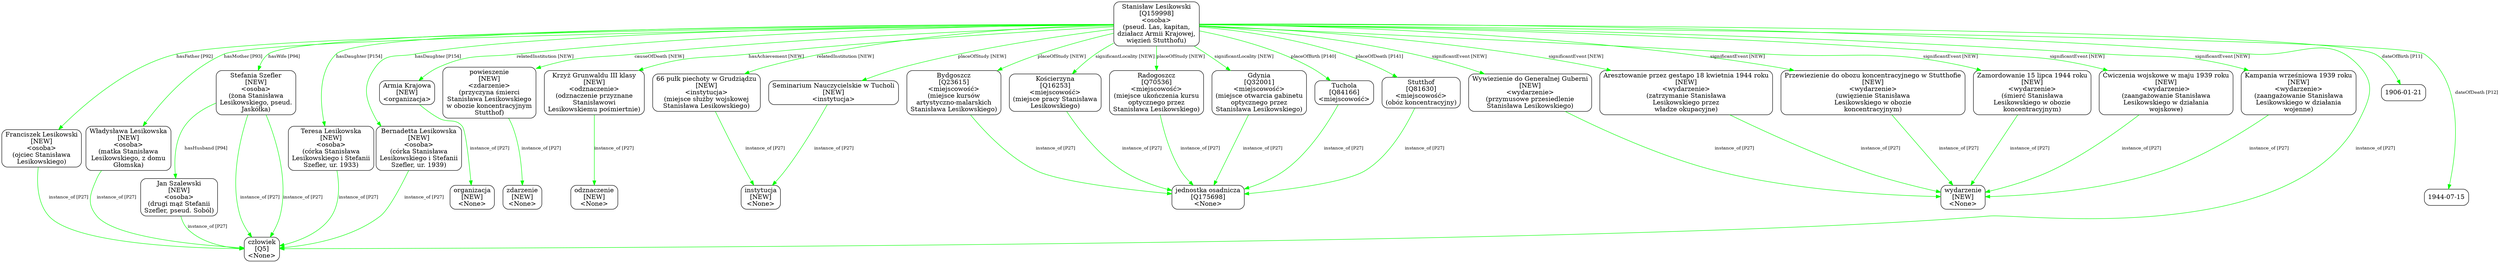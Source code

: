 digraph {
	node [shape=box,
		style=rounded
	];
	edge [fontsize=10];
	"Stanisław Lesikowski
[Q159998]
<osoba>
(pseud. Las, kapitan,
działacz Armii Krajowej,
więzień Stutthofu)"	[color=black,
		label="Stanisław Lesikowski
[Q159998]
<osoba>
(pseud. Las, kapitan,
działacz Armii Krajowej,
więzień Stutthofu)"];
	"Tuchola
[Q84166]
<miejscowość>"	[color=black,
		label="Tuchola
[Q84166]
<miejscowość>"];
	"Stanisław Lesikowski
[Q159998]
<osoba>
(pseud. Las, kapitan,
działacz Armii Krajowej,
więzień Stutthofu)" -> "Tuchola
[Q84166]
<miejscowość>"	[color=green,
		label="placeOfBirth [P140]"];
	"Stutthof
[Q81630]
<miejscowość>
(obóz koncentracyjny)"	[color=black,
		label="Stutthof
[Q81630]
<miejscowość>
(obóz koncentracyjny)"];
	"Stanisław Lesikowski
[Q159998]
<osoba>
(pseud. Las, kapitan,
działacz Armii Krajowej,
więzień Stutthofu)" -> "Stutthof
[Q81630]
<miejscowość>
(obóz koncentracyjny)"	[color=green,
		label="placeOfDeath [P141]"];
	"Franciszek Lesikowski
[NEW]
<osoba>
(ojciec Stanisława
Lesikowskiego)"	[color=black,
		label="Franciszek Lesikowski
[NEW]
<osoba>
(ojciec Stanisława
Lesikowskiego)"];
	"Stanisław Lesikowski
[Q159998]
<osoba>
(pseud. Las, kapitan,
działacz Armii Krajowej,
więzień Stutthofu)" -> "Franciszek Lesikowski
[NEW]
<osoba>
(ojciec Stanisława
Lesikowskiego)"	[color=green,
		label="hasFather [P92]"];
	"Władysława Lesikowska
[NEW]
<osoba>
(matka Stanisława
Lesikowskiego, z domu
Głomska)"	[color=black,
		label="Władysława Lesikowska
[NEW]
<osoba>
(matka Stanisława
Lesikowskiego, z domu
Głomska)"];
	"Stanisław Lesikowski
[Q159998]
<osoba>
(pseud. Las, kapitan,
działacz Armii Krajowej,
więzień Stutthofu)" -> "Władysława Lesikowska
[NEW]
<osoba>
(matka Stanisława
Lesikowskiego, z domu
Głomska)"	[color=green,
		label="hasMother [P93]"];
	"Stefania Szefler
[NEW]
<osoba>
(żona Stanisława
Lesikowskiego, pseud.
Jaskółka)"	[color=black,
		label="Stefania Szefler
[NEW]
<osoba>
(żona Stanisława
Lesikowskiego, pseud.
Jaskółka)"];
	"Stanisław Lesikowski
[Q159998]
<osoba>
(pseud. Las, kapitan,
działacz Armii Krajowej,
więzień Stutthofu)" -> "Stefania Szefler
[NEW]
<osoba>
(żona Stanisława
Lesikowskiego, pseud.
Jaskółka)"	[color=green,
		label="hasWife [P94]"];
	"Teresa Lesikowska
[NEW]
<osoba>
(córka Stanisława
Lesikowskiego i Stefanii
Szefler, ur. 1933)"	[color=black,
		label="Teresa Lesikowska
[NEW]
<osoba>
(córka Stanisława
Lesikowskiego i Stefanii
Szefler, ur. 1933)"];
	"Stanisław Lesikowski
[Q159998]
<osoba>
(pseud. Las, kapitan,
działacz Armii Krajowej,
więzień Stutthofu)" -> "Teresa Lesikowska
[NEW]
<osoba>
(córka Stanisława
Lesikowskiego i Stefanii
Szefler, ur. 1933)"	[color=green,
		label="hasDaughter [P154]"];
	"Bernadetta Lesikowska
[NEW]
<osoba>
(córka Stanisława
Lesikowskiego i Stefanii
Szefler, ur. 1939)"	[color=black,
		label="Bernadetta Lesikowska
[NEW]
<osoba>
(córka Stanisława
Lesikowskiego i Stefanii
Szefler, ur. 1939)"];
	"Stanisław Lesikowski
[Q159998]
<osoba>
(pseud. Las, kapitan,
działacz Armii Krajowej,
więzień Stutthofu)" -> "Bernadetta Lesikowska
[NEW]
<osoba>
(córka Stanisława
Lesikowskiego i Stefanii
Szefler, ur. 1939)"	[color=green,
		label="hasDaughter [P154]"];
	"Armia Krajowa
[NEW]
<organizacja>"	[color=black,
		label="Armia Krajowa
[NEW]
<organizacja>"];
	"Stanisław Lesikowski
[Q159998]
<osoba>
(pseud. Las, kapitan,
działacz Armii Krajowej,
więzień Stutthofu)" -> "Armia Krajowa
[NEW]
<organizacja>"	[color=green,
		label="relatedInstitution [NEW]"];
	"powieszenie
[NEW]
<zdarzenie>
(przyczyna śmierci
Stanisława Lesikowskiego
w obozie koncentracyjnym
Stutthof)"	[color=black,
		label="powieszenie
[NEW]
<zdarzenie>
(przyczyna śmierci
Stanisława Lesikowskiego
w obozie koncentracyjnym
Stutthof)"];
	"Stanisław Lesikowski
[Q159998]
<osoba>
(pseud. Las, kapitan,
działacz Armii Krajowej,
więzień Stutthofu)" -> "powieszenie
[NEW]
<zdarzenie>
(przyczyna śmierci
Stanisława Lesikowskiego
w obozie koncentracyjnym
Stutthof)"	[color=green,
		label="causeOfDeath [NEW]"];
	"Krzyż Grunwaldu III klasy
[NEW]
<odznaczenie>
(odznaczenie przyznane
Stanisławowi
Lesikowskiemu pośmiertnie)"	[color=black,
		label="Krzyż Grunwaldu III klasy
[NEW]
<odznaczenie>
(odznaczenie przyznane
Stanisławowi
Lesikowskiemu pośmiertnie)"];
	"Stanisław Lesikowski
[Q159998]
<osoba>
(pseud. Las, kapitan,
działacz Armii Krajowej,
więzień Stutthofu)" -> "Krzyż Grunwaldu III klasy
[NEW]
<odznaczenie>
(odznaczenie przyznane
Stanisławowi
Lesikowskiemu pośmiertnie)"	[color=green,
		label="hasAchievement [NEW]"];
	"Seminarium Nauczycielskie w Tucholi
[NEW]
<instytucja>"	[color=black,
		label="Seminarium Nauczycielskie w Tucholi
[NEW]
<instytucja>"];
	"Stanisław Lesikowski
[Q159998]
<osoba>
(pseud. Las, kapitan,
działacz Armii Krajowej,
więzień Stutthofu)" -> "Seminarium Nauczycielskie w Tucholi
[NEW]
<instytucja>"	[color=green,
		label="placeOfStudy [NEW]"];
	"Bydgoszcz
[Q23615]
<miejscowość>
(miejsce kursów
artystyczno-malarskich
Stanisława Lesikowskiego)"	[color=black,
		label="Bydgoszcz
[Q23615]
<miejscowość>
(miejsce kursów
artystyczno-malarskich
Stanisława Lesikowskiego)"];
	"Stanisław Lesikowski
[Q159998]
<osoba>
(pseud. Las, kapitan,
działacz Armii Krajowej,
więzień Stutthofu)" -> "Bydgoszcz
[Q23615]
<miejscowość>
(miejsce kursów
artystyczno-malarskich
Stanisława Lesikowskiego)"	[color=green,
		label="placeOfStudy [NEW]"];
	"66 pułk piechoty w Grudziądzu
[NEW]
<instytucja>
(miejsce służby wojskowej
Stanisława Lesikowskiego)"	[color=black,
		label="66 pułk piechoty w Grudziądzu
[NEW]
<instytucja>
(miejsce służby wojskowej
Stanisława Lesikowskiego)"];
	"Stanisław Lesikowski
[Q159998]
<osoba>
(pseud. Las, kapitan,
działacz Armii Krajowej,
więzień Stutthofu)" -> "66 pułk piechoty w Grudziądzu
[NEW]
<instytucja>
(miejsce służby wojskowej
Stanisława Lesikowskiego)"	[color=green,
		label="relatedInstitution [NEW]"];
	"Kościerzyna
[Q16253]
<miejscowość>
(miejsce pracy Stanisława
Lesikowskiego)"	[color=black,
		label="Kościerzyna
[Q16253]
<miejscowość>
(miejsce pracy Stanisława
Lesikowskiego)"];
	"Stanisław Lesikowski
[Q159998]
<osoba>
(pseud. Las, kapitan,
działacz Armii Krajowej,
więzień Stutthofu)" -> "Kościerzyna
[Q16253]
<miejscowość>
(miejsce pracy Stanisława
Lesikowskiego)"	[color=green,
		label="significantLocality [NEW]"];
	"Radogoszcz
[Q70536]
<miejscowość>
(miejsce ukończenia kursu
optycznego przez
Stanisława Lesikowskiego)"	[color=black,
		label="Radogoszcz
[Q70536]
<miejscowość>
(miejsce ukończenia kursu
optycznego przez
Stanisława Lesikowskiego)"];
	"Stanisław Lesikowski
[Q159998]
<osoba>
(pseud. Las, kapitan,
działacz Armii Krajowej,
więzień Stutthofu)" -> "Radogoszcz
[Q70536]
<miejscowość>
(miejsce ukończenia kursu
optycznego przez
Stanisława Lesikowskiego)"	[color=green,
		label="placeOfStudy [NEW]"];
	"Gdynia
[Q32001]
<miejscowość>
(miejsce otwarcia gabinetu
optycznego przez
Stanisława Lesikowskiego)"	[color=black,
		label="Gdynia
[Q32001]
<miejscowość>
(miejsce otwarcia gabinetu
optycznego przez
Stanisława Lesikowskiego)"];
	"Stanisław Lesikowski
[Q159998]
<osoba>
(pseud. Las, kapitan,
działacz Armii Krajowej,
więzień Stutthofu)" -> "Gdynia
[Q32001]
<miejscowość>
(miejsce otwarcia gabinetu
optycznego przez
Stanisława Lesikowskiego)"	[color=green,
		label="significantLocality [NEW]"];
	"Ćwiczenia wojskowe w maju 1939 roku
[NEW]
<wydarzenie>
(zaangażowanie Stanisława
Lesikowskiego w działania
wojskowe)"	[color=black,
		label="Ćwiczenia wojskowe w maju 1939 roku
[NEW]
<wydarzenie>
(zaangażowanie Stanisława
Lesikowskiego w działania
wojskowe)"];
	"Stanisław Lesikowski
[Q159998]
<osoba>
(pseud. Las, kapitan,
działacz Armii Krajowej,
więzień Stutthofu)" -> "Ćwiczenia wojskowe w maju 1939 roku
[NEW]
<wydarzenie>
(zaangażowanie Stanisława
Lesikowskiego w działania
wojskowe)"	[color=green,
		label="significantEvent [NEW]"];
	"Kampania wrześniowa 1939 roku
[NEW]
<wydarzenie>
(zaangażowanie Stanisława
Lesikowskiego w działania
wojenne)"	[color=black,
		label="Kampania wrześniowa 1939 roku
[NEW]
<wydarzenie>
(zaangażowanie Stanisława
Lesikowskiego w działania
wojenne)"];
	"Stanisław Lesikowski
[Q159998]
<osoba>
(pseud. Las, kapitan,
działacz Armii Krajowej,
więzień Stutthofu)" -> "Kampania wrześniowa 1939 roku
[NEW]
<wydarzenie>
(zaangażowanie Stanisława
Lesikowskiego w działania
wojenne)"	[color=green,
		label="significantEvent [NEW]"];
	"Wywiezienie do Generalnej Guberni
[NEW]
<wydarzenie>
(przymusowe przesiedlenie
Stanisława Lesikowskiego)"	[color=black,
		label="Wywiezienie do Generalnej Guberni
[NEW]
<wydarzenie>
(przymusowe przesiedlenie
Stanisława Lesikowskiego)"];
	"Stanisław Lesikowski
[Q159998]
<osoba>
(pseud. Las, kapitan,
działacz Armii Krajowej,
więzień Stutthofu)" -> "Wywiezienie do Generalnej Guberni
[NEW]
<wydarzenie>
(przymusowe przesiedlenie
Stanisława Lesikowskiego)"	[color=green,
		label="significantEvent [NEW]"];
	"Aresztowanie przez gestapo 18 kwietnia 1944 roku
[NEW]
<wydarzenie>
(zatrzymanie Stanisława
Lesikowskiego przez
władze okupacyjne)"	[color=black,
		label="Aresztowanie przez gestapo 18 kwietnia 1944 roku
[NEW]
<wydarzenie>
(zatrzymanie Stanisława
Lesikowskiego przez
władze okupacyjne)"];
	"Stanisław Lesikowski
[Q159998]
<osoba>
(pseud. Las, kapitan,
działacz Armii Krajowej,
więzień Stutthofu)" -> "Aresztowanie przez gestapo 18 kwietnia 1944 roku
[NEW]
<wydarzenie>
(zatrzymanie Stanisława
Lesikowskiego przez
władze okupacyjne)"	[color=green,
		label="significantEvent [NEW]"];
	"Przewiezienie do obozu koncentracyjnego w Stutthofie
[NEW]
<wydarzenie>
(uwięzienie Stanisława
Lesikowskiego w obozie
koncentracyjnym)"	[color=black,
		label="Przewiezienie do obozu koncentracyjnego w Stutthofie
[NEW]
<wydarzenie>
(uwięzienie Stanisława
Lesikowskiego w obozie
koncentracyjnym)"];
	"Stanisław Lesikowski
[Q159998]
<osoba>
(pseud. Las, kapitan,
działacz Armii Krajowej,
więzień Stutthofu)" -> "Przewiezienie do obozu koncentracyjnego w Stutthofie
[NEW]
<wydarzenie>
(uwięzienie Stanisława
Lesikowskiego w obozie
koncentracyjnym)"	[color=green,
		label="significantEvent [NEW]"];
	"Zamordowanie 15 lipca 1944 roku
[NEW]
<wydarzenie>
(śmierć Stanisława
Lesikowskiego w obozie
koncentracyjnym)"	[color=black,
		label="Zamordowanie 15 lipca 1944 roku
[NEW]
<wydarzenie>
(śmierć Stanisława
Lesikowskiego w obozie
koncentracyjnym)"];
	"Stanisław Lesikowski
[Q159998]
<osoba>
(pseud. Las, kapitan,
działacz Armii Krajowej,
więzień Stutthofu)" -> "Zamordowanie 15 lipca 1944 roku
[NEW]
<wydarzenie>
(śmierć Stanisława
Lesikowskiego w obozie
koncentracyjnym)"	[color=green,
		label="significantEvent [NEW]"];
	"Stanisław Lesikowski
[Q159998]
<osoba>
(pseud. Las, kapitan,
działacz Armii Krajowej,
więzień Stutthofu)" -> "człowiek
[Q5]
<None>"	[color=green,
		label="instance_of [P27]"];
	"Stanisław Lesikowski
[Q159998]
<osoba>
(pseud. Las, kapitan,
działacz Armii Krajowej,
więzień Stutthofu)" -> "1906-01-21"	[color=green,
		label="dateOfBirth [P11]",
		minlen=1];
	"Stanisław Lesikowski
[Q159998]
<osoba>
(pseud. Las, kapitan,
działacz Armii Krajowej,
więzień Stutthofu)" -> "1944-07-15"	[color=green,
		label="dateOfDeath [P12]",
		minlen=2];
	"Tuchola
[Q84166]
<miejscowość>" -> "jednostka osadnicza
[Q175698]
<None>"	[color=green,
		label="instance_of [P27]"];
	"Stutthof
[Q81630]
<miejscowość>
(obóz koncentracyjny)" -> "jednostka osadnicza
[Q175698]
<None>"	[color=green,
		label="instance_of [P27]"];
	"Franciszek Lesikowski
[NEW]
<osoba>
(ojciec Stanisława
Lesikowskiego)" -> "człowiek
[Q5]
<None>"	[color=green,
		label="instance_of [P27]"];
	"Władysława Lesikowska
[NEW]
<osoba>
(matka Stanisława
Lesikowskiego, z domu
Głomska)" -> "człowiek
[Q5]
<None>"	[color=green,
		label="instance_of [P27]"];
	"Jan Szalewski
[NEW]
<osoba>
(drugi mąż Stefanii
Szefler, pseud. Soból)"	[color=black,
		label="Jan Szalewski
[NEW]
<osoba>
(drugi mąż Stefanii
Szefler, pseud. Soból)"];
	"Stefania Szefler
[NEW]
<osoba>
(żona Stanisława
Lesikowskiego, pseud.
Jaskółka)" -> "Jan Szalewski
[NEW]
<osoba>
(drugi mąż Stefanii
Szefler, pseud. Soból)"	[color=green,
		label="hasHusband [P94]"];
	"Stefania Szefler
[NEW]
<osoba>
(żona Stanisława
Lesikowskiego, pseud.
Jaskółka)" -> "człowiek
[Q5]
<None>"	[color=green,
		label="instance_of [P27]"];
	"Stefania Szefler
[NEW]
<osoba>
(żona Stanisława
Lesikowskiego, pseud.
Jaskółka)" -> "człowiek
[Q5]
<None>"	[color=green,
		label="instance_of [P27]"];
	"Jan Szalewski
[NEW]
<osoba>
(drugi mąż Stefanii
Szefler, pseud. Soból)" -> "człowiek
[Q5]
<None>"	[color=green,
		label="instance_of [P27]"];
	"Teresa Lesikowska
[NEW]
<osoba>
(córka Stanisława
Lesikowskiego i Stefanii
Szefler, ur. 1933)" -> "człowiek
[Q5]
<None>"	[color=green,
		label="instance_of [P27]"];
	"Bernadetta Lesikowska
[NEW]
<osoba>
(córka Stanisława
Lesikowskiego i Stefanii
Szefler, ur. 1939)" -> "człowiek
[Q5]
<None>"	[color=green,
		label="instance_of [P27]"];
	"Armia Krajowa
[NEW]
<organizacja>" -> "organizacja
[NEW]
<None>"	[color=green,
		label="instance_of [P27]",
		minlen=1];
	"powieszenie
[NEW]
<zdarzenie>
(przyczyna śmierci
Stanisława Lesikowskiego
w obozie koncentracyjnym
Stutthof)" -> "zdarzenie
[NEW]
<None>"	[color=green,
		label="instance_of [P27]",
		minlen=1];
	"Krzyż Grunwaldu III klasy
[NEW]
<odznaczenie>
(odznaczenie przyznane
Stanisławowi
Lesikowskiemu pośmiertnie)" -> "odznaczenie
[NEW]
<None>"	[color=green,
		label="instance_of [P27]",
		minlen=1];
	"Seminarium Nauczycielskie w Tucholi
[NEW]
<instytucja>" -> "instytucja
[NEW]
<None>"	[color=green,
		label="instance_of [P27]"];
	"Bydgoszcz
[Q23615]
<miejscowość>
(miejsce kursów
artystyczno-malarskich
Stanisława Lesikowskiego)" -> "jednostka osadnicza
[Q175698]
<None>"	[color=green,
		label="instance_of [P27]"];
	"66 pułk piechoty w Grudziądzu
[NEW]
<instytucja>
(miejsce służby wojskowej
Stanisława Lesikowskiego)" -> "instytucja
[NEW]
<None>"	[color=green,
		label="instance_of [P27]"];
	"Kościerzyna
[Q16253]
<miejscowość>
(miejsce pracy Stanisława
Lesikowskiego)" -> "jednostka osadnicza
[Q175698]
<None>"	[color=green,
		label="instance_of [P27]"];
	"Radogoszcz
[Q70536]
<miejscowość>
(miejsce ukończenia kursu
optycznego przez
Stanisława Lesikowskiego)" -> "jednostka osadnicza
[Q175698]
<None>"	[color=green,
		label="instance_of [P27]"];
	"Gdynia
[Q32001]
<miejscowość>
(miejsce otwarcia gabinetu
optycznego przez
Stanisława Lesikowskiego)" -> "jednostka osadnicza
[Q175698]
<None>"	[color=green,
		label="instance_of [P27]"];
	"Ćwiczenia wojskowe w maju 1939 roku
[NEW]
<wydarzenie>
(zaangażowanie Stanisława
Lesikowskiego w działania
wojskowe)" -> "wydarzenie
[NEW]
<None>"	[color=green,
		label="instance_of [P27]"];
	"Kampania wrześniowa 1939 roku
[NEW]
<wydarzenie>
(zaangażowanie Stanisława
Lesikowskiego w działania
wojenne)" -> "wydarzenie
[NEW]
<None>"	[color=green,
		label="instance_of [P27]"];
	"Wywiezienie do Generalnej Guberni
[NEW]
<wydarzenie>
(przymusowe przesiedlenie
Stanisława Lesikowskiego)" -> "wydarzenie
[NEW]
<None>"	[color=green,
		label="instance_of [P27]"];
	"Aresztowanie przez gestapo 18 kwietnia 1944 roku
[NEW]
<wydarzenie>
(zatrzymanie Stanisława
Lesikowskiego przez
władze okupacyjne)" -> "wydarzenie
[NEW]
<None>"	[color=green,
		label="instance_of [P27]"];
	"Przewiezienie do obozu koncentracyjnego w Stutthofie
[NEW]
<wydarzenie>
(uwięzienie Stanisława
Lesikowskiego w obozie
koncentracyjnym)" -> "wydarzenie
[NEW]
<None>"	[color=green,
		label="instance_of [P27]"];
	"Zamordowanie 15 lipca 1944 roku
[NEW]
<wydarzenie>
(śmierć Stanisława
Lesikowskiego w obozie
koncentracyjnym)" -> "wydarzenie
[NEW]
<None>"	[color=green,
		label="instance_of [P27]"];
}
